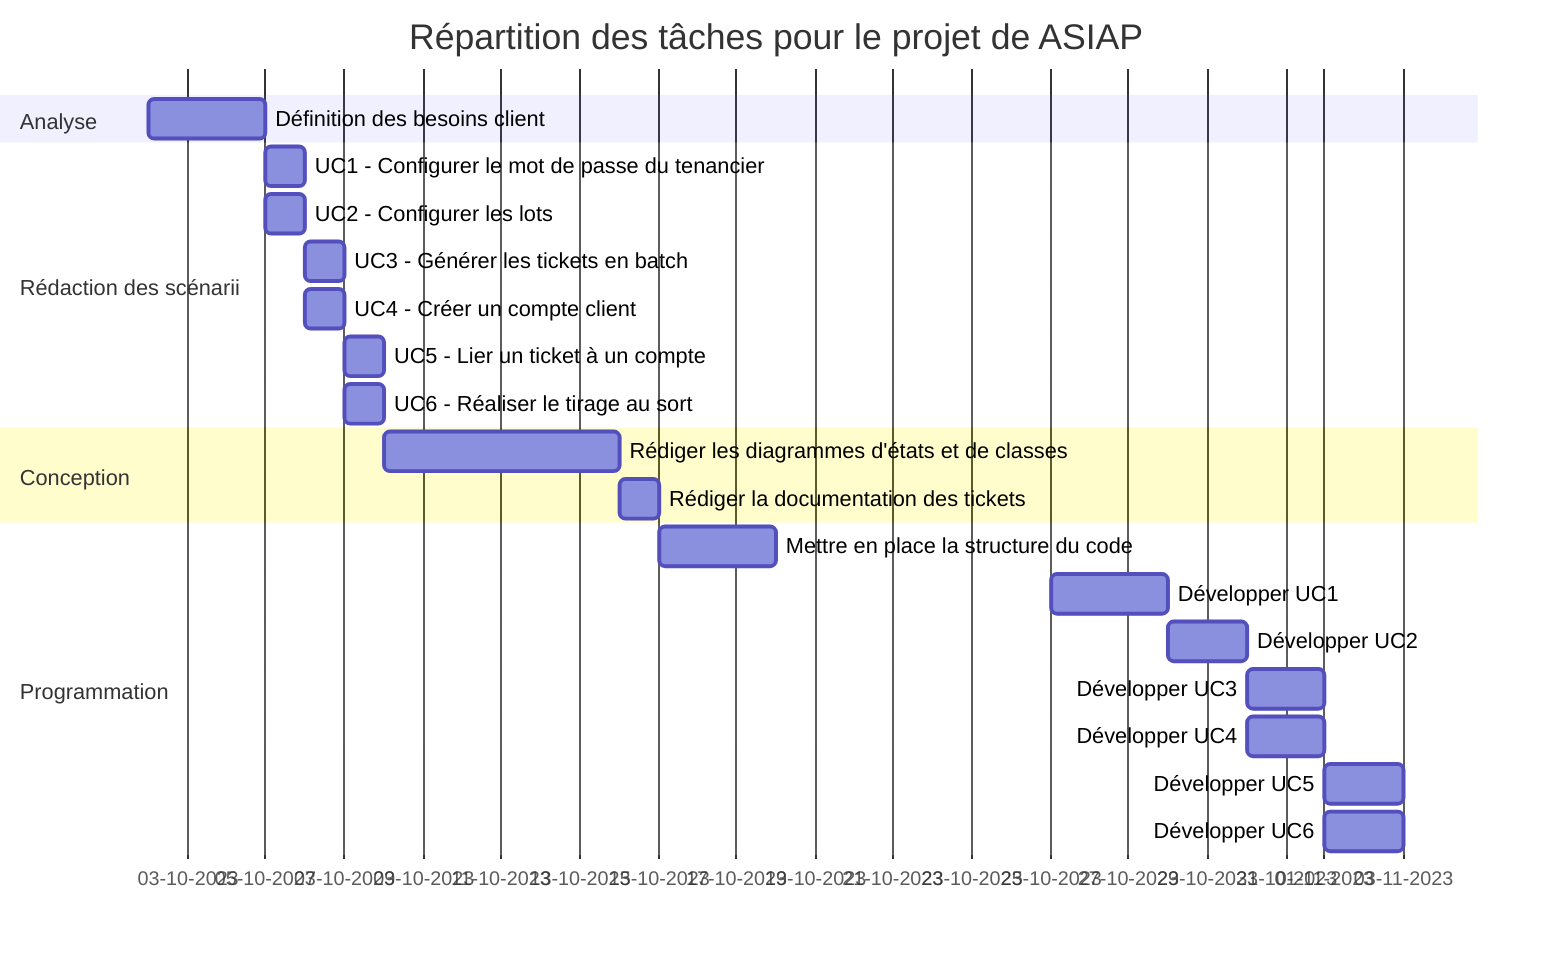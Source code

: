 gantt
    title Répartition des tâches pour le projet de ASIAP
    todayMarker off
    dateFormat DD/MM/YYYY
    axisFormat %d-%m-%Y
    tickInterval 3days
    
    section Analyse
    Définition des besoins client                       :A1, 02/10/2023, 3d
        section Rédaction des scénarii
        UC1 - Configurer le mot de passe du tenancier   :UC1, after A1, 1d
        UC2 - Configurer les lots                       :UC2, after A1, 1d
        UC3 - Générer les tickets en batch              :UC3, after UC2, 1d
        UC4 - Créer un compte client                    :UC4, after UC2, 1d
        UC5 - Lier un ticket à un compte                :UC5, after UC3, 1d
        UC6 - Réaliser le tirage au sort                :UC6, after UC3, 1d
    
    section Conception        
    Rédiger les diagrammes d'états et de classes        :C1, after UC6, 6d
    %% Pour UC1->UC8

    Rédiger la documentation des tickets                :C2, after C1, 1d
    %% Génération d'un identifiant unique
    
    section Programmation
    Mettre en place la structure du code                :P0, after C2, 3d
    Développer UC1                                      :P1, 25/10/2023, 3d
    Développer UC2                                      :P2, after P1, 2d
    Développer UC3                                      :P3, after P2, 2d
    Développer UC4                                      :P4, after P2, 2d
    Développer UC5                                      :P5, after P3, 2d
    Développer UC6                                      :P6, after P3, 2d